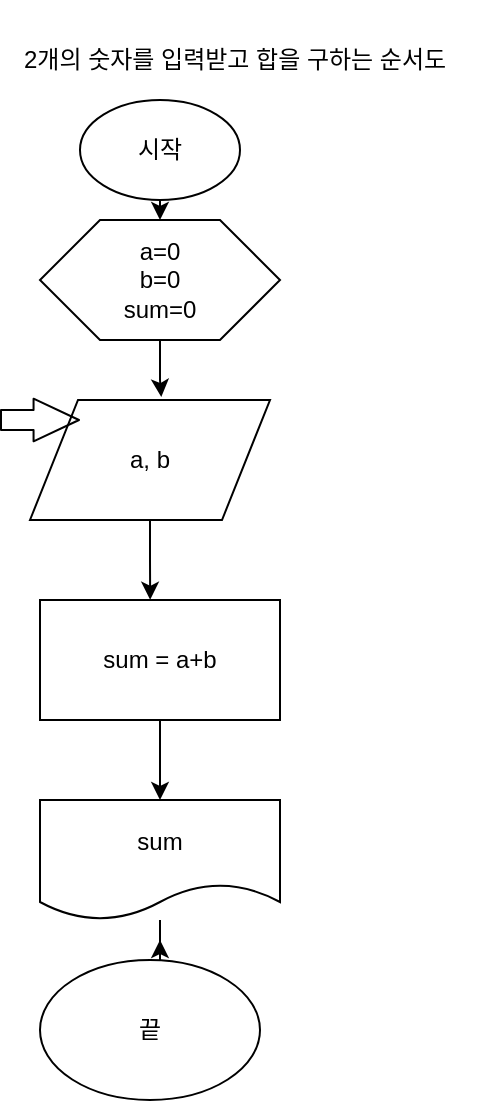 <mxfile version="12.5.3" type="device"><diagram id="YMK5nnhT75YWXH1QtTTw" name="Page-1"><mxGraphModel dx="306" dy="179" grid="1" gridSize="10" guides="1" tooltips="1" connect="1" arrows="1" fold="1" page="1" pageScale="1" pageWidth="827" pageHeight="1169" math="0" shadow="0"><root><mxCell id="0"/><mxCell id="1" parent="0"/><mxCell id="G35-ksG9Bb5TRalpUn2N-1" value="2개의 숫자를 입력받고 합을 구하는 순서도" style="text;html=1;strokeColor=none;fillColor=none;align=left;verticalAlign=middle;whiteSpace=wrap;rounded=0;" vertex="1" parent="1"><mxGeometry x="20" y="20" width="240" height="60" as="geometry"/></mxCell><mxCell id="G35-ksG9Bb5TRalpUn2N-10" style="edgeStyle=orthogonalEdgeStyle;rounded=0;orthogonalLoop=1;jettySize=auto;html=1;exitX=0.5;exitY=1;exitDx=0;exitDy=0;entryX=0.5;entryY=0;entryDx=0;entryDy=0;" edge="1" parent="1" source="G35-ksG9Bb5TRalpUn2N-2" target="G35-ksG9Bb5TRalpUn2N-3"><mxGeometry relative="1" as="geometry"/></mxCell><mxCell id="G35-ksG9Bb5TRalpUn2N-2" value="시작" style="ellipse;whiteSpace=wrap;html=1;" vertex="1" parent="1"><mxGeometry x="50" y="70" width="80" height="50" as="geometry"/></mxCell><mxCell id="G35-ksG9Bb5TRalpUn2N-19" style="edgeStyle=orthogonalEdgeStyle;rounded=0;orthogonalLoop=1;jettySize=auto;html=1;entryX=0.547;entryY=-0.025;entryDx=0;entryDy=0;entryPerimeter=0;" edge="1" parent="1" source="G35-ksG9Bb5TRalpUn2N-3" target="G35-ksG9Bb5TRalpUn2N-17"><mxGeometry relative="1" as="geometry"/></mxCell><mxCell id="G35-ksG9Bb5TRalpUn2N-3" value="a=0&lt;br&gt;b=0&lt;br&gt;sum=0&lt;br&gt;" style="shape=hexagon;perimeter=hexagonPerimeter2;whiteSpace=wrap;html=1;" vertex="1" parent="1"><mxGeometry x="30" y="130" width="120" height="60" as="geometry"/></mxCell><mxCell id="G35-ksG9Bb5TRalpUn2N-16" style="edgeStyle=orthogonalEdgeStyle;rounded=0;orthogonalLoop=1;jettySize=auto;html=1;entryX=0.5;entryY=0;entryDx=0;entryDy=0;" edge="1" parent="1" source="G35-ksG9Bb5TRalpUn2N-4" target="G35-ksG9Bb5TRalpUn2N-5"><mxGeometry relative="1" as="geometry"/></mxCell><mxCell id="G35-ksG9Bb5TRalpUn2N-4" value="sum = a+b" style="rounded=0;whiteSpace=wrap;html=1;" vertex="1" parent="1"><mxGeometry x="30" y="320" width="120" height="60" as="geometry"/></mxCell><mxCell id="G35-ksG9Bb5TRalpUn2N-15" style="edgeStyle=orthogonalEdgeStyle;rounded=0;orthogonalLoop=1;jettySize=auto;html=1;" edge="1" parent="1" source="G35-ksG9Bb5TRalpUn2N-5"><mxGeometry relative="1" as="geometry"><mxPoint x="90" y="490" as="targetPoint"/></mxGeometry></mxCell><mxCell id="G35-ksG9Bb5TRalpUn2N-5" value="sum" style="shape=document;whiteSpace=wrap;html=1;boundedLbl=1;" vertex="1" parent="1"><mxGeometry x="30" y="420" width="120" height="60" as="geometry"/></mxCell><mxCell id="G35-ksG9Bb5TRalpUn2N-6" value="끝" style="ellipse;whiteSpace=wrap;html=1;" vertex="1" parent="1"><mxGeometry x="30" y="500" width="110" height="70" as="geometry"/></mxCell><mxCell id="G35-ksG9Bb5TRalpUn2N-20" style="edgeStyle=orthogonalEdgeStyle;rounded=0;orthogonalLoop=1;jettySize=auto;html=1;entryX=0.459;entryY=-0.002;entryDx=0;entryDy=0;entryPerimeter=0;" edge="1" parent="1" source="G35-ksG9Bb5TRalpUn2N-17" target="G35-ksG9Bb5TRalpUn2N-4"><mxGeometry relative="1" as="geometry"/></mxCell><mxCell id="G35-ksG9Bb5TRalpUn2N-17" value="a, b" style="shape=parallelogram;perimeter=parallelogramPerimeter;whiteSpace=wrap;html=1;" vertex="1" parent="1"><mxGeometry x="25" y="220" width="120" height="60" as="geometry"/></mxCell><mxCell id="G35-ksG9Bb5TRalpUn2N-18" value="" style="shape=flexArrow;endArrow=classic;html=1;endWidth=10.286;endSize=7.24;" edge="1" parent="1"><mxGeometry width="50" height="50" relative="1" as="geometry"><mxPoint x="10" y="230" as="sourcePoint"/><mxPoint x="50" y="230" as="targetPoint"/></mxGeometry></mxCell></root></mxGraphModel></diagram></mxfile>